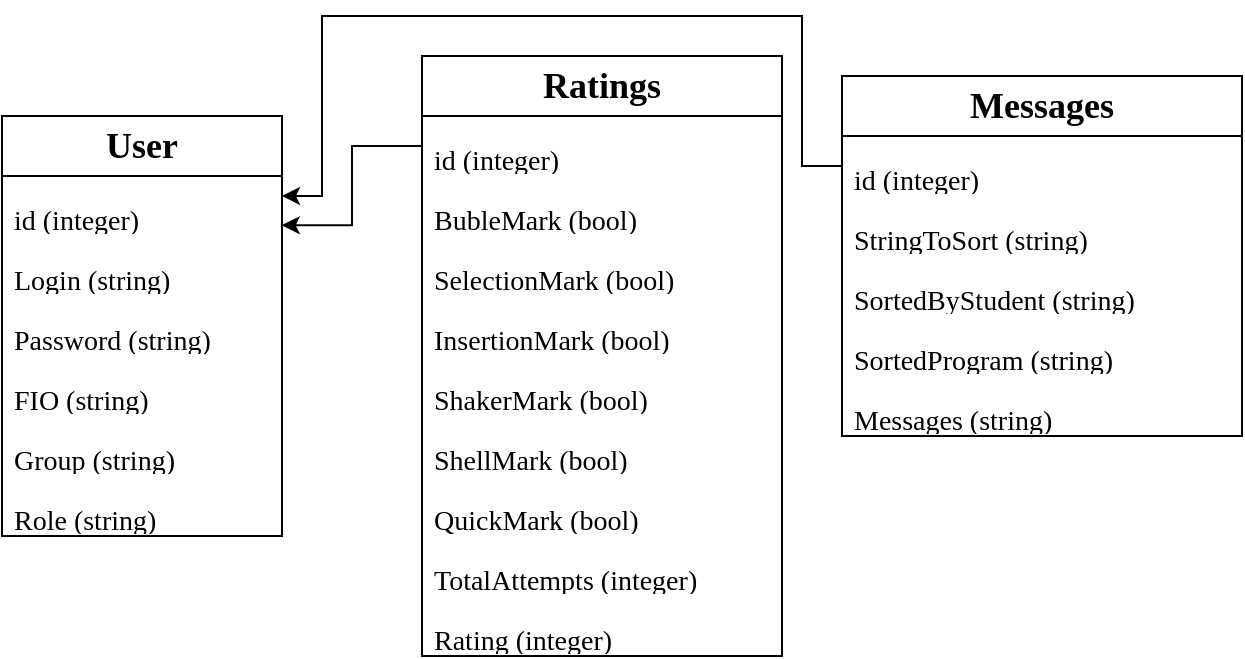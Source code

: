<mxfile version="21.2.1" type="device">
  <diagram name="Страница 1" id="v0AQs0cYcVbkpypFzQZi">
    <mxGraphModel dx="794" dy="700" grid="1" gridSize="10" guides="1" tooltips="1" connect="1" arrows="1" fold="1" page="1" pageScale="1" pageWidth="827" pageHeight="1169" math="0" shadow="0">
      <root>
        <mxCell id="0" />
        <mxCell id="1" parent="0" />
        <mxCell id="DZssp7jaYR15iYWzXZJ_-1" value="&lt;h2&gt;&lt;font style=&quot;vertical-align: inherit;&quot;&gt;&lt;font face=&quot;Times New Roman&quot; style=&quot;vertical-align: inherit;&quot;&gt;User&lt;/font&gt;&lt;/font&gt;&lt;/h2&gt;" style="swimlane;fontStyle=0;childLayout=stackLayout;horizontal=1;startSize=30;horizontalStack=0;resizeParent=1;resizeParentMax=0;resizeLast=0;collapsible=1;marginBottom=0;whiteSpace=wrap;html=1;" parent="1" vertex="1">
          <mxGeometry x="170" y="250" width="140" height="210" as="geometry" />
        </mxCell>
        <mxCell id="DZssp7jaYR15iYWzXZJ_-2" value="&lt;p&gt;&lt;font style=&quot;font-size: 14px;&quot; face=&quot;Times New Roman&quot;&gt;id (integer)&lt;/font&gt;&lt;/p&gt;" style="text;strokeColor=none;fillColor=none;align=left;verticalAlign=middle;spacingLeft=4;spacingRight=4;overflow=hidden;points=[[0,0.5],[1,0.5]];portConstraint=eastwest;rotatable=0;whiteSpace=wrap;html=1;" parent="DZssp7jaYR15iYWzXZJ_-1" vertex="1">
          <mxGeometry y="30" width="140" height="30" as="geometry" />
        </mxCell>
        <mxCell id="DZssp7jaYR15iYWzXZJ_-3" value="&lt;p&gt;&lt;font face=&quot;Times New Roman&quot; style=&quot;font-size: 14px;&quot;&gt;Login (string)&lt;/font&gt;&lt;/p&gt;" style="text;strokeColor=none;fillColor=none;align=left;verticalAlign=middle;spacingLeft=4;spacingRight=4;overflow=hidden;points=[[0,0.5],[1,0.5]];portConstraint=eastwest;rotatable=0;whiteSpace=wrap;html=1;" parent="DZssp7jaYR15iYWzXZJ_-1" vertex="1">
          <mxGeometry y="60" width="140" height="30" as="geometry" />
        </mxCell>
        <mxCell id="DZssp7jaYR15iYWzXZJ_-4" value="&lt;p&gt;&lt;font style=&quot;font-size: 14px;&quot; face=&quot;Times New Roman&quot;&gt;Password (string)&lt;/font&gt;&lt;/p&gt;" style="text;strokeColor=none;fillColor=none;align=left;verticalAlign=middle;spacingLeft=4;spacingRight=4;overflow=hidden;points=[[0,0.5],[1,0.5]];portConstraint=eastwest;rotatable=0;whiteSpace=wrap;html=1;" parent="DZssp7jaYR15iYWzXZJ_-1" vertex="1">
          <mxGeometry y="90" width="140" height="30" as="geometry" />
        </mxCell>
        <mxCell id="DZssp7jaYR15iYWzXZJ_-5" value="&lt;p&gt;&lt;font style=&quot;font-size: 14px;&quot; face=&quot;Times New Roman&quot;&gt;FIO (string)&lt;/font&gt;&lt;/p&gt;" style="text;strokeColor=none;fillColor=none;align=left;verticalAlign=middle;spacingLeft=4;spacingRight=4;overflow=hidden;points=[[0,0.5],[1,0.5]];portConstraint=eastwest;rotatable=0;whiteSpace=wrap;html=1;" parent="DZssp7jaYR15iYWzXZJ_-1" vertex="1">
          <mxGeometry y="120" width="140" height="30" as="geometry" />
        </mxCell>
        <mxCell id="AybfEJQV1IkOai0x3BJ6-24" value="&lt;p&gt;&lt;font style=&quot;font-size: 14px;&quot; face=&quot;Times New Roman&quot;&gt;Group (string)&lt;/font&gt;&lt;/p&gt;" style="text;strokeColor=none;fillColor=none;align=left;verticalAlign=middle;spacingLeft=4;spacingRight=4;overflow=hidden;points=[[0,0.5],[1,0.5]];portConstraint=eastwest;rotatable=0;whiteSpace=wrap;html=1;" parent="DZssp7jaYR15iYWzXZJ_-1" vertex="1">
          <mxGeometry y="150" width="140" height="30" as="geometry" />
        </mxCell>
        <mxCell id="DZssp7jaYR15iYWzXZJ_-6" value="&lt;p&gt;&lt;font style=&quot;font-size: 14px;&quot; face=&quot;Times New Roman&quot;&gt;Role (string)&lt;/font&gt;&lt;/p&gt;" style="text;strokeColor=none;fillColor=none;align=left;verticalAlign=middle;spacingLeft=4;spacingRight=4;overflow=hidden;points=[[0,0.5],[1,0.5]];portConstraint=eastwest;rotatable=0;whiteSpace=wrap;html=1;" parent="DZssp7jaYR15iYWzXZJ_-1" vertex="1">
          <mxGeometry y="180" width="140" height="30" as="geometry" />
        </mxCell>
        <mxCell id="DZssp7jaYR15iYWzXZJ_-8" value="&lt;h2&gt;&lt;font face=&quot;Times New Roman&quot;&gt;Ratings&lt;/font&gt;&lt;/h2&gt;" style="swimlane;fontStyle=0;childLayout=stackLayout;horizontal=1;startSize=30;horizontalStack=0;resizeParent=1;resizeParentMax=0;resizeLast=0;collapsible=1;marginBottom=0;whiteSpace=wrap;html=1;" parent="1" vertex="1">
          <mxGeometry x="380" y="220" width="180" height="300" as="geometry" />
        </mxCell>
        <mxCell id="DZssp7jaYR15iYWzXZJ_-9" value="&lt;p&gt;&lt;font style=&quot;font-size: 14px;&quot; face=&quot;Times New Roman&quot;&gt;id (integer)&lt;/font&gt;&lt;/p&gt;" style="text;strokeColor=none;fillColor=none;align=left;verticalAlign=middle;spacingLeft=4;spacingRight=4;overflow=hidden;points=[[0,0.5],[1,0.5]];portConstraint=eastwest;rotatable=0;whiteSpace=wrap;html=1;" parent="DZssp7jaYR15iYWzXZJ_-8" vertex="1">
          <mxGeometry y="30" width="180" height="30" as="geometry" />
        </mxCell>
        <mxCell id="DZssp7jaYR15iYWzXZJ_-10" value="&lt;p&gt;&lt;font face=&quot;Times New Roman&quot; style=&quot;font-size: 14px;&quot;&gt;BubleMark (bool)&lt;/font&gt;&lt;/p&gt;" style="text;strokeColor=none;fillColor=none;align=left;verticalAlign=middle;spacingLeft=4;spacingRight=4;overflow=hidden;points=[[0,0.5],[1,0.5]];portConstraint=eastwest;rotatable=0;whiteSpace=wrap;html=1;" parent="DZssp7jaYR15iYWzXZJ_-8" vertex="1">
          <mxGeometry y="60" width="180" height="30" as="geometry" />
        </mxCell>
        <mxCell id="DZssp7jaYR15iYWzXZJ_-11" value="&lt;p&gt;&lt;font face=&quot;Times New Roman&quot; style=&quot;font-size: 14px;&quot;&gt;SelectionMark (bool)&lt;/font&gt;&lt;br&gt;&lt;/p&gt;" style="text;strokeColor=none;fillColor=none;align=left;verticalAlign=middle;spacingLeft=4;spacingRight=4;overflow=hidden;points=[[0,0.5],[1,0.5]];portConstraint=eastwest;rotatable=0;whiteSpace=wrap;html=1;" parent="DZssp7jaYR15iYWzXZJ_-8" vertex="1">
          <mxGeometry y="90" width="180" height="30" as="geometry" />
        </mxCell>
        <mxCell id="DZssp7jaYR15iYWzXZJ_-13" value="&lt;p&gt;&lt;font face=&quot;Times New Roman&quot; style=&quot;font-size: 14px;&quot;&gt;InsertionMark (bool)&lt;/font&gt;&lt;br&gt;&lt;/p&gt;" style="text;strokeColor=none;fillColor=none;align=left;verticalAlign=middle;spacingLeft=4;spacingRight=4;overflow=hidden;points=[[0,0.5],[1,0.5]];portConstraint=eastwest;rotatable=0;whiteSpace=wrap;html=1;" parent="DZssp7jaYR15iYWzXZJ_-8" vertex="1">
          <mxGeometry y="120" width="180" height="30" as="geometry" />
        </mxCell>
        <mxCell id="DZssp7jaYR15iYWzXZJ_-14" value="&lt;p&gt;&lt;font face=&quot;Times New Roman&quot; style=&quot;font-size: 14px;&quot;&gt;ShakerMark (bool)&lt;/font&gt;&lt;br&gt;&lt;/p&gt;" style="text;strokeColor=none;fillColor=none;align=left;verticalAlign=middle;spacingLeft=4;spacingRight=4;overflow=hidden;points=[[0,0.5],[1,0.5]];portConstraint=eastwest;rotatable=0;whiteSpace=wrap;html=1;" parent="DZssp7jaYR15iYWzXZJ_-8" vertex="1">
          <mxGeometry y="150" width="180" height="30" as="geometry" />
        </mxCell>
        <mxCell id="AybfEJQV1IkOai0x3BJ6-18" value="&lt;p&gt;&lt;font face=&quot;Times New Roman&quot; style=&quot;font-size: 14px;&quot;&gt;ShellMark (bool)&lt;/font&gt;&lt;br&gt;&lt;/p&gt;" style="text;strokeColor=none;fillColor=none;align=left;verticalAlign=middle;spacingLeft=4;spacingRight=4;overflow=hidden;points=[[0,0.5],[1,0.5]];portConstraint=eastwest;rotatable=0;whiteSpace=wrap;html=1;" parent="DZssp7jaYR15iYWzXZJ_-8" vertex="1">
          <mxGeometry y="180" width="180" height="30" as="geometry" />
        </mxCell>
        <mxCell id="AybfEJQV1IkOai0x3BJ6-19" value="&lt;p&gt;&lt;font face=&quot;Times New Roman&quot; style=&quot;font-size: 14px;&quot;&gt;QuickMark (bool)&lt;/font&gt;&lt;br&gt;&lt;/p&gt;" style="text;strokeColor=none;fillColor=none;align=left;verticalAlign=middle;spacingLeft=4;spacingRight=4;overflow=hidden;points=[[0,0.5],[1,0.5]];portConstraint=eastwest;rotatable=0;whiteSpace=wrap;html=1;" parent="DZssp7jaYR15iYWzXZJ_-8" vertex="1">
          <mxGeometry y="210" width="180" height="30" as="geometry" />
        </mxCell>
        <mxCell id="AybfEJQV1IkOai0x3BJ6-20" value="&lt;p&gt;&lt;font face=&quot;Times New Roman&quot; style=&quot;font-size: 14px;&quot;&gt;TotalAttempts (&lt;/font&gt;&lt;font face=&quot;Times New Roman&quot; style=&quot;font-size: 14px;&quot;&gt;integer&lt;/font&gt;&lt;font face=&quot;Times New Roman&quot; style=&quot;font-size: 14px;&quot;&gt;)&lt;/font&gt;&lt;br&gt;&lt;/p&gt;" style="text;strokeColor=none;fillColor=none;align=left;verticalAlign=middle;spacingLeft=4;spacingRight=4;overflow=hidden;points=[[0,0.5],[1,0.5]];portConstraint=eastwest;rotatable=0;whiteSpace=wrap;html=1;" parent="DZssp7jaYR15iYWzXZJ_-8" vertex="1">
          <mxGeometry y="240" width="180" height="30" as="geometry" />
        </mxCell>
        <mxCell id="AybfEJQV1IkOai0x3BJ6-21" value="&lt;p&gt;&lt;font face=&quot;Times New Roman&quot; style=&quot;font-size: 14px;&quot;&gt;Rating (&lt;/font&gt;&lt;font face=&quot;Times New Roman&quot; style=&quot;font-size: 14px;&quot;&gt;integer&lt;/font&gt;&lt;font face=&quot;Times New Roman&quot; style=&quot;font-size: 14px;&quot;&gt;)&lt;/font&gt;&lt;br&gt;&lt;/p&gt;" style="text;strokeColor=none;fillColor=none;align=left;verticalAlign=middle;spacingLeft=4;spacingRight=4;overflow=hidden;points=[[0,0.5],[1,0.5]];portConstraint=eastwest;rotatable=0;whiteSpace=wrap;html=1;" parent="DZssp7jaYR15iYWzXZJ_-8" vertex="1">
          <mxGeometry y="270" width="180" height="30" as="geometry" />
        </mxCell>
        <mxCell id="AybfEJQV1IkOai0x3BJ6-1" value="&lt;h2&gt;&lt;font face=&quot;Times New Roman&quot;&gt;Messages&lt;/font&gt;&lt;/h2&gt;" style="swimlane;fontStyle=0;childLayout=stackLayout;horizontal=1;startSize=30;horizontalStack=0;resizeParent=1;resizeParentMax=0;resizeLast=0;collapsible=1;marginBottom=0;whiteSpace=wrap;html=1;" parent="1" vertex="1">
          <mxGeometry x="590" y="230" width="200" height="180" as="geometry" />
        </mxCell>
        <mxCell id="AybfEJQV1IkOai0x3BJ6-2" value="&lt;p&gt;&lt;font style=&quot;font-size: 14px;&quot; face=&quot;Times New Roman&quot;&gt;id (integer)&lt;/font&gt;&lt;/p&gt;" style="text;strokeColor=none;fillColor=none;align=left;verticalAlign=middle;spacingLeft=4;spacingRight=4;overflow=hidden;points=[[0,0.5],[1,0.5]];portConstraint=eastwest;rotatable=0;whiteSpace=wrap;html=1;" parent="AybfEJQV1IkOai0x3BJ6-1" vertex="1">
          <mxGeometry y="30" width="200" height="30" as="geometry" />
        </mxCell>
        <mxCell id="AybfEJQV1IkOai0x3BJ6-3" value="&lt;p&gt;&lt;font face=&quot;Times New Roman&quot; style=&quot;font-size: 14px;&quot;&gt;StringToSort (string)&lt;/font&gt;&lt;/p&gt;" style="text;strokeColor=none;fillColor=none;align=left;verticalAlign=middle;spacingLeft=4;spacingRight=4;overflow=hidden;points=[[0,0.5],[1,0.5]];portConstraint=eastwest;rotatable=0;whiteSpace=wrap;html=1;" parent="AybfEJQV1IkOai0x3BJ6-1" vertex="1">
          <mxGeometry y="60" width="200" height="30" as="geometry" />
        </mxCell>
        <mxCell id="AybfEJQV1IkOai0x3BJ6-4" value="&lt;p&gt;&lt;font style=&quot;font-size: 14px;&quot; face=&quot;Times New Roman&quot;&gt;SortedByStudent (string)&lt;/font&gt;&lt;/p&gt;" style="text;strokeColor=none;fillColor=none;align=left;verticalAlign=middle;spacingLeft=4;spacingRight=4;overflow=hidden;points=[[0,0.5],[1,0.5]];portConstraint=eastwest;rotatable=0;whiteSpace=wrap;html=1;" parent="AybfEJQV1IkOai0x3BJ6-1" vertex="1">
          <mxGeometry y="90" width="200" height="30" as="geometry" />
        </mxCell>
        <mxCell id="AybfEJQV1IkOai0x3BJ6-5" value="&lt;p&gt;&lt;font style=&quot;font-size: 14px;&quot; face=&quot;Times New Roman&quot;&gt;SortedProgram (string)&lt;/font&gt;&lt;/p&gt;" style="text;strokeColor=none;fillColor=none;align=left;verticalAlign=middle;spacingLeft=4;spacingRight=4;overflow=hidden;points=[[0,0.5],[1,0.5]];portConstraint=eastwest;rotatable=0;whiteSpace=wrap;html=1;" parent="AybfEJQV1IkOai0x3BJ6-1" vertex="1">
          <mxGeometry y="120" width="200" height="30" as="geometry" />
        </mxCell>
        <mxCell id="AybfEJQV1IkOai0x3BJ6-6" value="&lt;p&gt;&lt;font style=&quot;font-size: 14px;&quot; face=&quot;Times New Roman&quot;&gt;Messages (string)&lt;/font&gt;&lt;/p&gt;" style="text;strokeColor=none;fillColor=none;align=left;verticalAlign=middle;spacingLeft=4;spacingRight=4;overflow=hidden;points=[[0,0.5],[1,0.5]];portConstraint=eastwest;rotatable=0;whiteSpace=wrap;html=1;" parent="AybfEJQV1IkOai0x3BJ6-1" vertex="1">
          <mxGeometry y="150" width="200" height="30" as="geometry" />
        </mxCell>
        <mxCell id="AybfEJQV1IkOai0x3BJ6-8" style="edgeStyle=orthogonalEdgeStyle;rounded=0;orthogonalLoop=1;jettySize=auto;html=1;" parent="1" source="AybfEJQV1IkOai0x3BJ6-2" edge="1">
          <mxGeometry relative="1" as="geometry">
            <mxPoint x="310" y="290" as="targetPoint" />
            <Array as="points">
              <mxPoint x="570" y="275" />
              <mxPoint x="570" y="200" />
              <mxPoint x="330" y="200" />
              <mxPoint x="330" y="290" />
            </Array>
          </mxGeometry>
        </mxCell>
        <mxCell id="AybfEJQV1IkOai0x3BJ6-23" style="edgeStyle=orthogonalEdgeStyle;rounded=0;orthogonalLoop=1;jettySize=auto;html=1;entryX=0.999;entryY=0.82;entryDx=0;entryDy=0;entryPerimeter=0;" parent="1" source="DZssp7jaYR15iYWzXZJ_-9" target="DZssp7jaYR15iYWzXZJ_-2" edge="1">
          <mxGeometry relative="1" as="geometry" />
        </mxCell>
      </root>
    </mxGraphModel>
  </diagram>
</mxfile>
